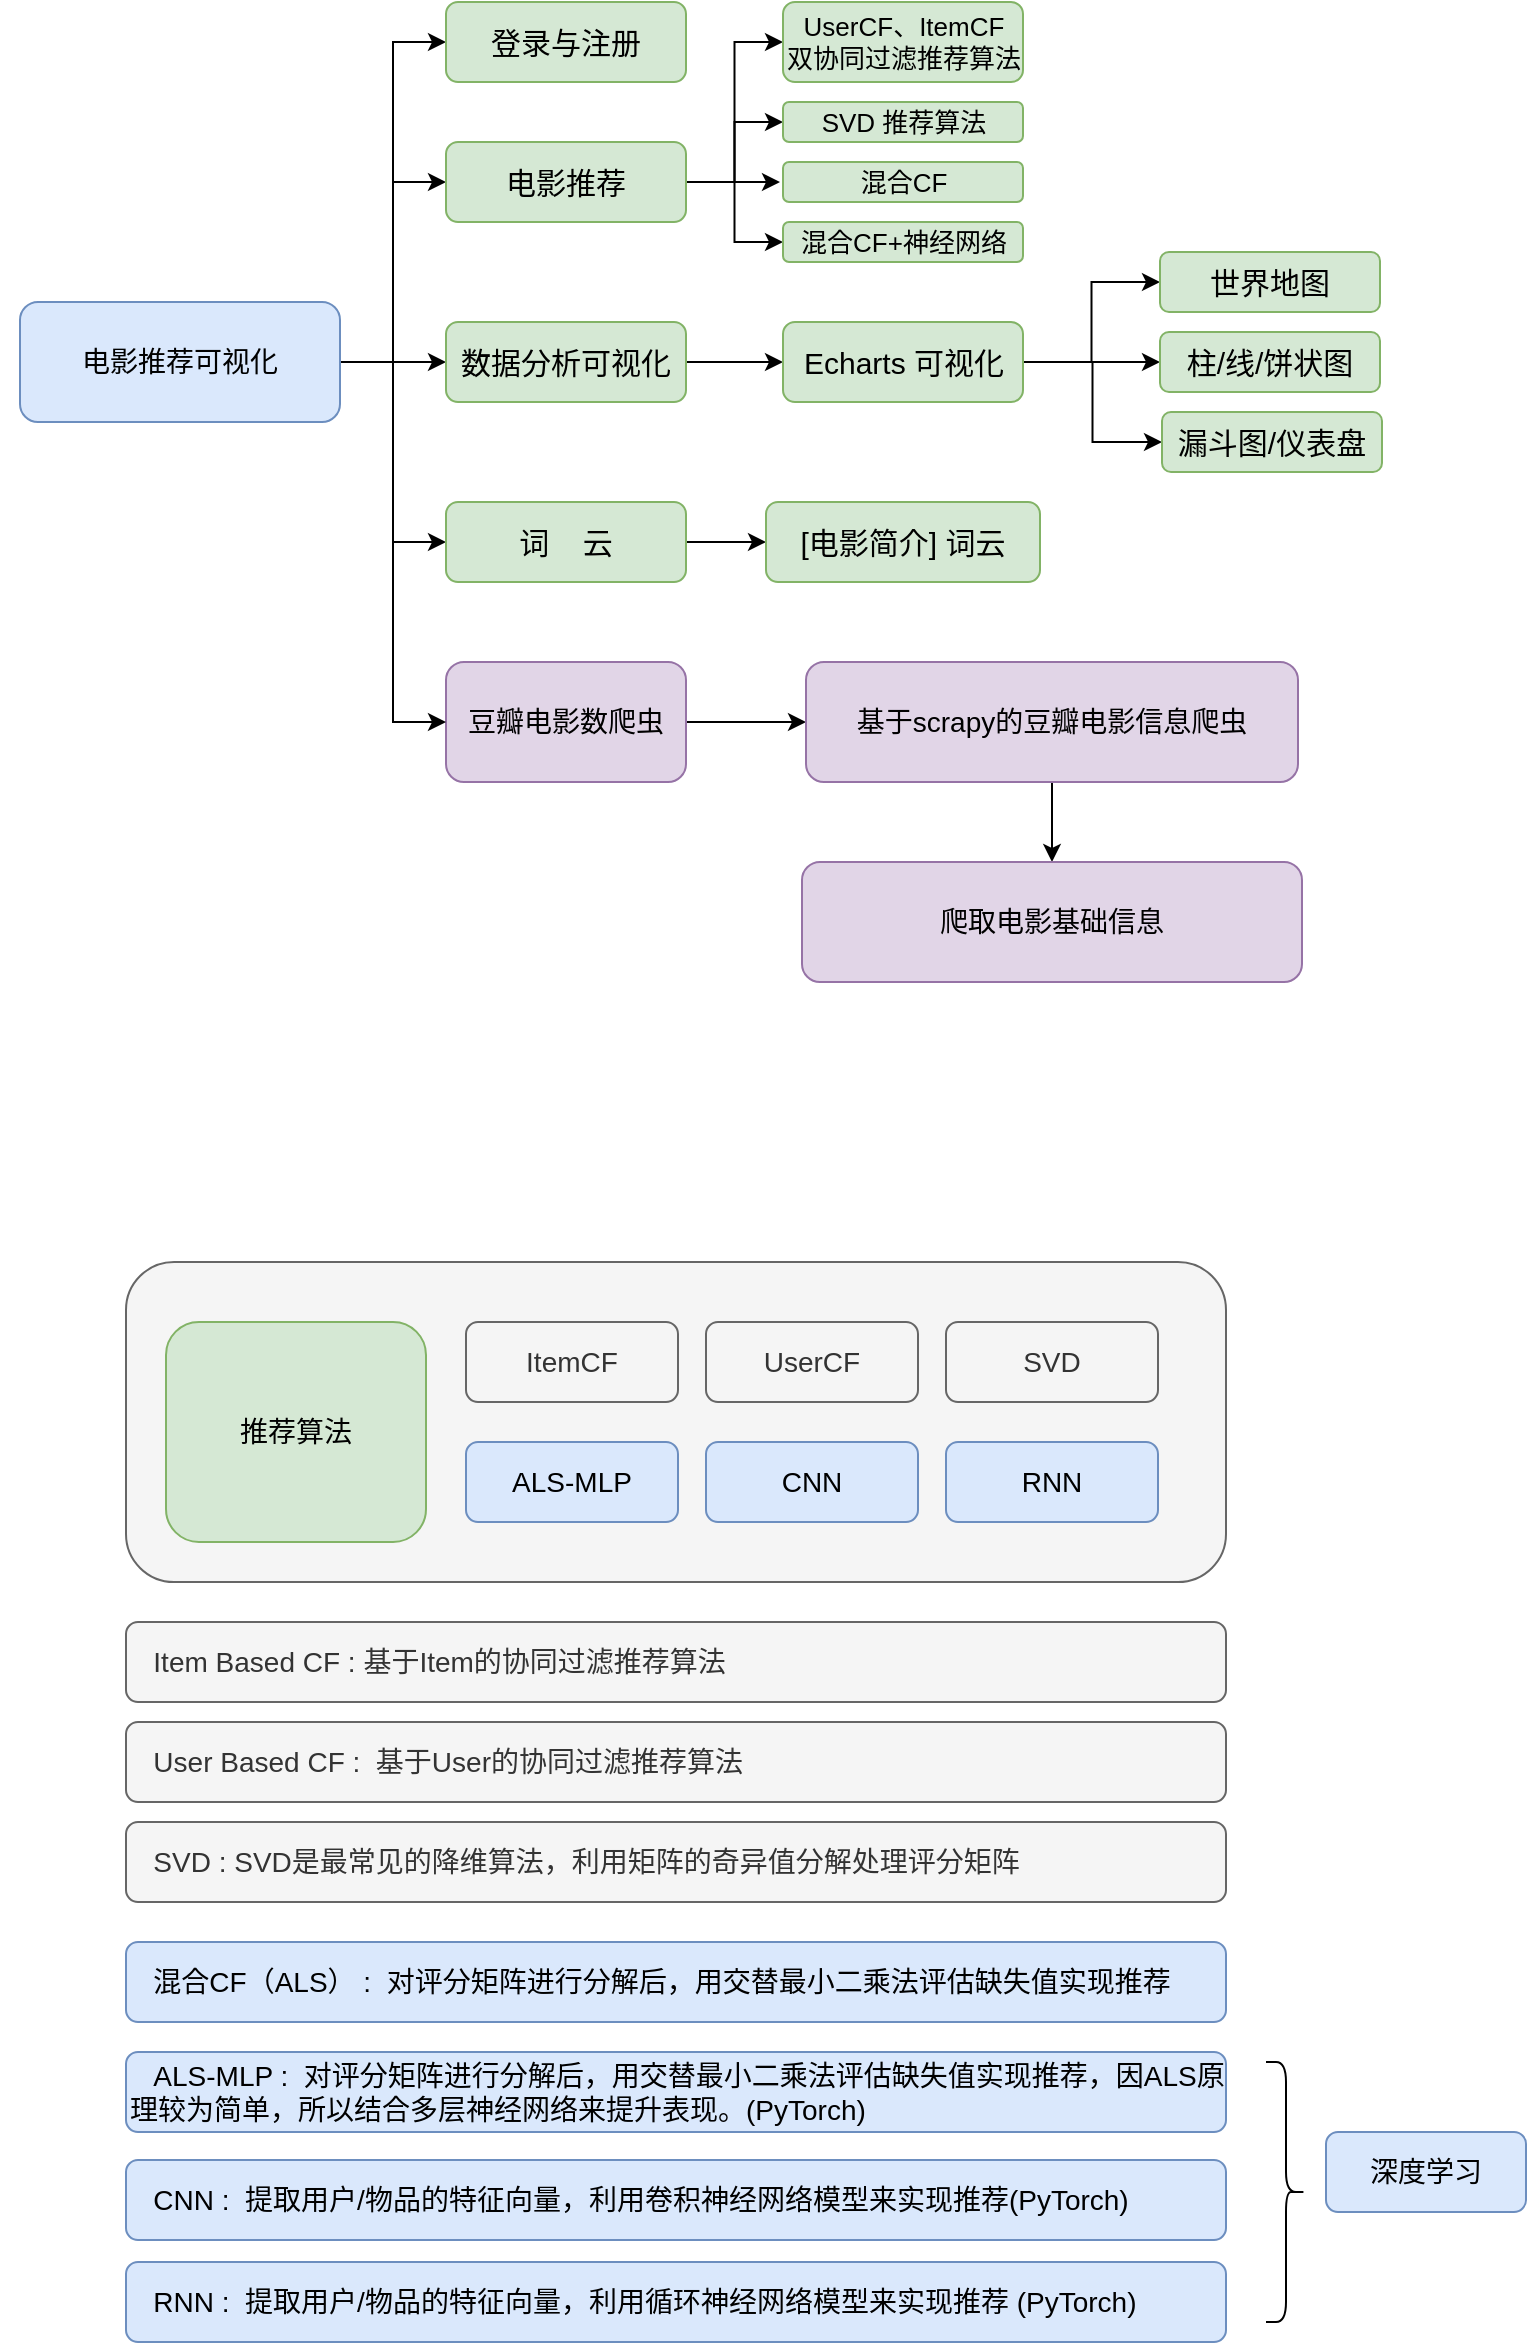 <mxfile version="20.2.7" type="github">
  <diagram id="VOp5mjlp2HQmrB3yNQmH" name="第 1 页">
    <mxGraphModel dx="1038" dy="579" grid="1" gridSize="10" guides="1" tooltips="1" connect="1" arrows="1" fold="1" page="1" pageScale="1" pageWidth="827" pageHeight="1169" math="0" shadow="0">
      <root>
        <mxCell id="0" />
        <mxCell id="1" parent="0" />
        <mxCell id="-aMOJ7WB9ZFkgqsZZZWB-4" style="edgeStyle=orthogonalEdgeStyle;rounded=0;orthogonalLoop=1;jettySize=auto;html=1;exitX=1;exitY=0.5;exitDx=0;exitDy=0;entryX=0;entryY=0.5;entryDx=0;entryDy=0;fontSize=14;" parent="1" source="-aMOJ7WB9ZFkgqsZZZWB-1" target="-aMOJ7WB9ZFkgqsZZZWB-2" edge="1">
          <mxGeometry relative="1" as="geometry" />
        </mxCell>
        <mxCell id="-aMOJ7WB9ZFkgqsZZZWB-1" value="豆瓣电影数爬虫" style="rounded=1;whiteSpace=wrap;html=1;fillColor=#e1d5e7;strokeColor=#9673a6;fontSize=14;" parent="1" vertex="1">
          <mxGeometry x="263" y="380" width="120" height="60" as="geometry" />
        </mxCell>
        <mxCell id="-aMOJ7WB9ZFkgqsZZZWB-5" style="edgeStyle=orthogonalEdgeStyle;rounded=0;orthogonalLoop=1;jettySize=auto;html=1;exitX=0.5;exitY=1;exitDx=0;exitDy=0;entryX=0.5;entryY=0;entryDx=0;entryDy=0;fontSize=14;" parent="1" source="-aMOJ7WB9ZFkgqsZZZWB-2" target="-aMOJ7WB9ZFkgqsZZZWB-3" edge="1">
          <mxGeometry relative="1" as="geometry" />
        </mxCell>
        <mxCell id="-aMOJ7WB9ZFkgqsZZZWB-2" value="基于scrapy的豆瓣电影信息爬虫" style="rounded=1;whiteSpace=wrap;html=1;fillColor=#e1d5e7;strokeColor=#9673a6;fontSize=14;" parent="1" vertex="1">
          <mxGeometry x="443" y="380" width="246" height="60" as="geometry" />
        </mxCell>
        <mxCell id="-aMOJ7WB9ZFkgqsZZZWB-3" value="爬取电影基础信息" style="rounded=1;whiteSpace=wrap;html=1;fillColor=#e1d5e7;strokeColor=#9673a6;fontSize=14;" parent="1" vertex="1">
          <mxGeometry x="441" y="480" width="250" height="60" as="geometry" />
        </mxCell>
        <mxCell id="-aMOJ7WB9ZFkgqsZZZWB-12" value="" style="rounded=1;whiteSpace=wrap;html=1;fontSize=14;fillColor=#f5f5f5;strokeColor=#666666;fontColor=#333333;" parent="1" vertex="1">
          <mxGeometry x="103" y="680" width="550" height="160" as="geometry" />
        </mxCell>
        <mxCell id="-aMOJ7WB9ZFkgqsZZZWB-6" value="推荐算法" style="rounded=1;whiteSpace=wrap;html=1;fontSize=14;fillColor=#d5e8d4;strokeColor=#82b366;" parent="1" vertex="1">
          <mxGeometry x="123" y="710" width="130" height="110" as="geometry" />
        </mxCell>
        <mxCell id="-aMOJ7WB9ZFkgqsZZZWB-7" value="ItemCF" style="rounded=1;whiteSpace=wrap;html=1;fontSize=14;fillColor=#f5f5f5;strokeColor=#666666;fontColor=#333333;" parent="1" vertex="1">
          <mxGeometry x="273" y="710" width="106" height="40" as="geometry" />
        </mxCell>
        <mxCell id="-aMOJ7WB9ZFkgqsZZZWB-10" value="UserCF" style="rounded=1;whiteSpace=wrap;html=1;fontSize=14;fillColor=#f5f5f5;strokeColor=#666666;fontColor=#333333;" parent="1" vertex="1">
          <mxGeometry x="393" y="710" width="106" height="40" as="geometry" />
        </mxCell>
        <mxCell id="-aMOJ7WB9ZFkgqsZZZWB-11" value="SVD" style="rounded=1;whiteSpace=wrap;html=1;fontSize=14;fillColor=#f5f5f5;strokeColor=#666666;fontColor=#333333;" parent="1" vertex="1">
          <mxGeometry x="513" y="710" width="106" height="40" as="geometry" />
        </mxCell>
        <mxCell id="-aMOJ7WB9ZFkgqsZZZWB-13" value="ALS-MLP" style="rounded=1;whiteSpace=wrap;html=1;fontSize=14;fillColor=#dae8fc;strokeColor=#6c8ebf;" parent="1" vertex="1">
          <mxGeometry x="273" y="770" width="106" height="40" as="geometry" />
        </mxCell>
        <mxCell id="-aMOJ7WB9ZFkgqsZZZWB-14" value="CNN" style="rounded=1;whiteSpace=wrap;html=1;fontSize=14;fillColor=#dae8fc;strokeColor=#6c8ebf;" parent="1" vertex="1">
          <mxGeometry x="393" y="770" width="106" height="40" as="geometry" />
        </mxCell>
        <mxCell id="-aMOJ7WB9ZFkgqsZZZWB-15" value="RNN" style="rounded=1;whiteSpace=wrap;html=1;fontSize=14;fillColor=#dae8fc;strokeColor=#6c8ebf;" parent="1" vertex="1">
          <mxGeometry x="513" y="770" width="106" height="40" as="geometry" />
        </mxCell>
        <mxCell id="-aMOJ7WB9ZFkgqsZZZWB-16" value="&amp;nbsp; &amp;nbsp;Item Based CF : 基于Item的协同过滤推荐算法&amp;nbsp;" style="rounded=1;whiteSpace=wrap;html=1;fontSize=14;fillColor=#f5f5f5;strokeColor=#666666;fontColor=#333333;align=left;" parent="1" vertex="1">
          <mxGeometry x="103" y="860" width="550" height="40" as="geometry" />
        </mxCell>
        <mxCell id="-aMOJ7WB9ZFkgqsZZZWB-17" value="&amp;nbsp; &amp;nbsp;User Based CF :&amp;nbsp; 基于User的协同过滤推荐算法" style="rounded=1;whiteSpace=wrap;html=1;fontSize=14;fillColor=#f5f5f5;strokeColor=#666666;fontColor=#333333;align=left;" parent="1" vertex="1">
          <mxGeometry x="103" y="910" width="550" height="40" as="geometry" />
        </mxCell>
        <mxCell id="-aMOJ7WB9ZFkgqsZZZWB-18" value="&amp;nbsp; &amp;nbsp;SVD : SVD是最常见的降维算法，利用矩阵的奇异值分解处理评分矩阵" style="rounded=1;whiteSpace=wrap;html=1;fontSize=14;fillColor=#f5f5f5;strokeColor=#666666;fontColor=#333333;align=left;" parent="1" vertex="1">
          <mxGeometry x="103" y="960" width="550" height="40" as="geometry" />
        </mxCell>
        <mxCell id="-aMOJ7WB9ZFkgqsZZZWB-19" value="&amp;nbsp; &amp;nbsp;ALS-MLP :&amp;nbsp; 对评分矩阵进行分解后，用交替最小二乘法评估缺失值实现推荐，因ALS原理较为简单，所以结合多层神经网络来提升表现。(PyTorch)" style="rounded=1;whiteSpace=wrap;html=1;fontSize=14;fillColor=#dae8fc;strokeColor=#6c8ebf;align=left;" parent="1" vertex="1">
          <mxGeometry x="103" y="1075" width="550" height="40" as="geometry" />
        </mxCell>
        <mxCell id="-aMOJ7WB9ZFkgqsZZZWB-20" value="&amp;nbsp; &amp;nbsp;CNN :&amp;nbsp; 提取用户/物品的特征向量，利用卷积神经网络模型来实现推荐(PyTorch)" style="rounded=1;whiteSpace=wrap;html=1;fontSize=14;fillColor=#dae8fc;strokeColor=#6c8ebf;align=left;" parent="1" vertex="1">
          <mxGeometry x="103" y="1129" width="550" height="40" as="geometry" />
        </mxCell>
        <mxCell id="-aMOJ7WB9ZFkgqsZZZWB-21" value="&amp;nbsp; &amp;nbsp;RNN :&amp;nbsp; 提取用户/物品的特征向量，利用循环神经网络模型来实现推荐 (PyTorch)" style="rounded=1;whiteSpace=wrap;html=1;fontSize=14;fillColor=#dae8fc;strokeColor=#6c8ebf;align=left;" parent="1" vertex="1">
          <mxGeometry x="103" y="1180" width="550" height="40" as="geometry" />
        </mxCell>
        <mxCell id="-aMOJ7WB9ZFkgqsZZZWB-22" value="" style="shape=curlyBracket;whiteSpace=wrap;html=1;rounded=1;flipH=1;fontSize=14;" parent="1" vertex="1">
          <mxGeometry x="673" y="1080" width="20" height="130" as="geometry" />
        </mxCell>
        <mxCell id="-aMOJ7WB9ZFkgqsZZZWB-23" value="深度学习" style="rounded=1;whiteSpace=wrap;html=1;fontSize=14;fillColor=#dae8fc;strokeColor=#6c8ebf;align=center;" parent="1" vertex="1">
          <mxGeometry x="703" y="1115" width="100" height="40" as="geometry" />
        </mxCell>
        <mxCell id="-aMOJ7WB9ZFkgqsZZZWB-51" style="edgeStyle=orthogonalEdgeStyle;rounded=0;orthogonalLoop=1;jettySize=auto;html=1;exitX=1;exitY=0.5;exitDx=0;exitDy=0;entryX=0;entryY=0.5;entryDx=0;entryDy=0;fontSize=13;" parent="1" source="-aMOJ7WB9ZFkgqsZZZWB-25" target="-aMOJ7WB9ZFkgqsZZZWB-35" edge="1">
          <mxGeometry relative="1" as="geometry" />
        </mxCell>
        <mxCell id="-aMOJ7WB9ZFkgqsZZZWB-52" style="edgeStyle=orthogonalEdgeStyle;rounded=0;orthogonalLoop=1;jettySize=auto;html=1;exitX=1;exitY=0.5;exitDx=0;exitDy=0;entryX=0;entryY=0.5;entryDx=0;entryDy=0;fontSize=13;" parent="1" source="-aMOJ7WB9ZFkgqsZZZWB-25" target="-aMOJ7WB9ZFkgqsZZZWB-39" edge="1">
          <mxGeometry relative="1" as="geometry" />
        </mxCell>
        <mxCell id="-aMOJ7WB9ZFkgqsZZZWB-53" style="edgeStyle=orthogonalEdgeStyle;rounded=0;orthogonalLoop=1;jettySize=auto;html=1;exitX=1;exitY=0.5;exitDx=0;exitDy=0;entryX=0;entryY=0.5;entryDx=0;entryDy=0;fontSize=13;" parent="1" source="-aMOJ7WB9ZFkgqsZZZWB-25" target="-aMOJ7WB9ZFkgqsZZZWB-36" edge="1">
          <mxGeometry relative="1" as="geometry" />
        </mxCell>
        <mxCell id="-aMOJ7WB9ZFkgqsZZZWB-55" style="edgeStyle=orthogonalEdgeStyle;rounded=0;orthogonalLoop=1;jettySize=auto;html=1;exitX=1;exitY=0.5;exitDx=0;exitDy=0;entryX=0;entryY=0.5;entryDx=0;entryDy=0;fontSize=13;" parent="1" source="-aMOJ7WB9ZFkgqsZZZWB-25" target="-aMOJ7WB9ZFkgqsZZZWB-37" edge="1">
          <mxGeometry relative="1" as="geometry" />
        </mxCell>
        <mxCell id="0jEX740wsoMFDmwRTyFC-14" style="edgeStyle=orthogonalEdgeStyle;rounded=0;orthogonalLoop=1;jettySize=auto;html=1;exitX=1;exitY=0.5;exitDx=0;exitDy=0;entryX=0;entryY=0.5;entryDx=0;entryDy=0;" edge="1" parent="1" source="-aMOJ7WB9ZFkgqsZZZWB-25" target="-aMOJ7WB9ZFkgqsZZZWB-1">
          <mxGeometry relative="1" as="geometry" />
        </mxCell>
        <mxCell id="-aMOJ7WB9ZFkgqsZZZWB-25" value="电影推荐可视化" style="rounded=1;whiteSpace=wrap;html=1;fontSize=14;fillColor=#dae8fc;strokeColor=#6c8ebf;" parent="1" vertex="1">
          <mxGeometry x="50" y="200" width="160" height="60" as="geometry" />
        </mxCell>
        <mxCell id="-aMOJ7WB9ZFkgqsZZZWB-35" value="登录与注册" style="rounded=1;whiteSpace=wrap;html=1;fontSize=15;fillColor=#d5e8d4;strokeColor=#82b366;" parent="1" vertex="1">
          <mxGeometry x="263" y="50" width="120" height="40" as="geometry" />
        </mxCell>
        <mxCell id="-aMOJ7WB9ZFkgqsZZZWB-59" style="edgeStyle=orthogonalEdgeStyle;rounded=0;orthogonalLoop=1;jettySize=auto;html=1;exitX=1;exitY=0.5;exitDx=0;exitDy=0;entryX=0;entryY=0.5;entryDx=0;entryDy=0;fontSize=13;" parent="1" source="-aMOJ7WB9ZFkgqsZZZWB-36" target="-aMOJ7WB9ZFkgqsZZZWB-44" edge="1">
          <mxGeometry relative="1" as="geometry" />
        </mxCell>
        <mxCell id="-aMOJ7WB9ZFkgqsZZZWB-36" value="数据分析可视化" style="rounded=1;whiteSpace=wrap;html=1;fontSize=15;fillColor=#d5e8d4;strokeColor=#82b366;" parent="1" vertex="1">
          <mxGeometry x="263" y="210" width="120" height="40" as="geometry" />
        </mxCell>
        <mxCell id="-aMOJ7WB9ZFkgqsZZZWB-61" style="edgeStyle=orthogonalEdgeStyle;rounded=0;orthogonalLoop=1;jettySize=auto;html=1;exitX=1;exitY=0.5;exitDx=0;exitDy=0;entryX=0;entryY=0.5;entryDx=0;entryDy=0;fontSize=13;" parent="1" source="-aMOJ7WB9ZFkgqsZZZWB-37" target="-aMOJ7WB9ZFkgqsZZZWB-38" edge="1">
          <mxGeometry relative="1" as="geometry" />
        </mxCell>
        <mxCell id="-aMOJ7WB9ZFkgqsZZZWB-37" value="词&amp;nbsp; &amp;nbsp; 云" style="rounded=1;whiteSpace=wrap;html=1;fontSize=15;fillColor=#d5e8d4;strokeColor=#82b366;" parent="1" vertex="1">
          <mxGeometry x="263" y="300" width="120" height="40" as="geometry" />
        </mxCell>
        <mxCell id="-aMOJ7WB9ZFkgqsZZZWB-38" value="[电影简介] 词云" style="rounded=1;whiteSpace=wrap;html=1;fontSize=15;fillColor=#d5e8d4;strokeColor=#82b366;" parent="1" vertex="1">
          <mxGeometry x="423" y="300" width="137" height="40" as="geometry" />
        </mxCell>
        <mxCell id="-aMOJ7WB9ZFkgqsZZZWB-57" style="edgeStyle=orthogonalEdgeStyle;rounded=0;orthogonalLoop=1;jettySize=auto;html=1;exitX=1;exitY=0.5;exitDx=0;exitDy=0;entryX=0;entryY=0.5;entryDx=0;entryDy=0;fontSize=13;" parent="1" source="-aMOJ7WB9ZFkgqsZZZWB-39" target="-aMOJ7WB9ZFkgqsZZZWB-41" edge="1">
          <mxGeometry relative="1" as="geometry" />
        </mxCell>
        <mxCell id="-aMOJ7WB9ZFkgqsZZZWB-58" style="edgeStyle=orthogonalEdgeStyle;rounded=0;orthogonalLoop=1;jettySize=auto;html=1;exitX=1;exitY=0.5;exitDx=0;exitDy=0;entryX=0;entryY=0.5;entryDx=0;entryDy=0;fontSize=13;" parent="1" source="-aMOJ7WB9ZFkgqsZZZWB-39" target="-aMOJ7WB9ZFkgqsZZZWB-43" edge="1">
          <mxGeometry relative="1" as="geometry" />
        </mxCell>
        <mxCell id="0jEX740wsoMFDmwRTyFC-12" style="edgeStyle=orthogonalEdgeStyle;rounded=0;orthogonalLoop=1;jettySize=auto;html=1;exitX=1;exitY=0.5;exitDx=0;exitDy=0;" edge="1" parent="1" source="-aMOJ7WB9ZFkgqsZZZWB-39">
          <mxGeometry relative="1" as="geometry">
            <mxPoint x="430" y="140" as="targetPoint" />
          </mxGeometry>
        </mxCell>
        <mxCell id="0jEX740wsoMFDmwRTyFC-13" style="edgeStyle=orthogonalEdgeStyle;rounded=0;orthogonalLoop=1;jettySize=auto;html=1;exitX=1;exitY=0.5;exitDx=0;exitDy=0;entryX=0;entryY=0.5;entryDx=0;entryDy=0;" edge="1" parent="1" source="-aMOJ7WB9ZFkgqsZZZWB-39" target="0jEX740wsoMFDmwRTyFC-11">
          <mxGeometry relative="1" as="geometry" />
        </mxCell>
        <mxCell id="-aMOJ7WB9ZFkgqsZZZWB-39" value="电影推荐" style="rounded=1;whiteSpace=wrap;html=1;fontSize=15;fillColor=#d5e8d4;strokeColor=#82b366;" parent="1" vertex="1">
          <mxGeometry x="263" y="120" width="120" height="40" as="geometry" />
        </mxCell>
        <mxCell id="-aMOJ7WB9ZFkgqsZZZWB-41" value="UserCF、ItemCF&lt;br&gt;双协同过滤推荐算法" style="rounded=1;whiteSpace=wrap;html=1;fontSize=13;fillColor=#d5e8d4;strokeColor=#82b366;" parent="1" vertex="1">
          <mxGeometry x="431.5" y="50" width="120" height="40" as="geometry" />
        </mxCell>
        <mxCell id="-aMOJ7WB9ZFkgqsZZZWB-43" value="SVD 推荐算法" style="rounded=1;whiteSpace=wrap;html=1;fontSize=13;fillColor=#d5e8d4;strokeColor=#82b366;" parent="1" vertex="1">
          <mxGeometry x="431.5" y="100" width="120" height="20" as="geometry" />
        </mxCell>
        <mxCell id="-aMOJ7WB9ZFkgqsZZZWB-62" style="edgeStyle=orthogonalEdgeStyle;rounded=0;orthogonalLoop=1;jettySize=auto;html=1;exitX=1;exitY=0.5;exitDx=0;exitDy=0;entryX=0;entryY=0.5;entryDx=0;entryDy=0;fontSize=13;" parent="1" source="-aMOJ7WB9ZFkgqsZZZWB-44" target="-aMOJ7WB9ZFkgqsZZZWB-45" edge="1">
          <mxGeometry relative="1" as="geometry" />
        </mxCell>
        <mxCell id="-aMOJ7WB9ZFkgqsZZZWB-63" style="edgeStyle=orthogonalEdgeStyle;rounded=0;orthogonalLoop=1;jettySize=auto;html=1;exitX=1;exitY=0.5;exitDx=0;exitDy=0;entryX=0;entryY=0.5;entryDx=0;entryDy=0;fontSize=13;" parent="1" source="-aMOJ7WB9ZFkgqsZZZWB-44" target="-aMOJ7WB9ZFkgqsZZZWB-46" edge="1">
          <mxGeometry relative="1" as="geometry" />
        </mxCell>
        <mxCell id="-aMOJ7WB9ZFkgqsZZZWB-64" style="edgeStyle=orthogonalEdgeStyle;rounded=0;orthogonalLoop=1;jettySize=auto;html=1;exitX=1;exitY=0.5;exitDx=0;exitDy=0;entryX=0;entryY=0.5;entryDx=0;entryDy=0;fontSize=13;" parent="1" source="-aMOJ7WB9ZFkgqsZZZWB-44" target="-aMOJ7WB9ZFkgqsZZZWB-47" edge="1">
          <mxGeometry relative="1" as="geometry" />
        </mxCell>
        <mxCell id="-aMOJ7WB9ZFkgqsZZZWB-44" value="Echarts 可视化" style="rounded=1;whiteSpace=wrap;html=1;fontSize=15;fillColor=#d5e8d4;strokeColor=#82b366;" parent="1" vertex="1">
          <mxGeometry x="431.5" y="210" width="120" height="40" as="geometry" />
        </mxCell>
        <mxCell id="-aMOJ7WB9ZFkgqsZZZWB-45" value="世界地图" style="rounded=1;whiteSpace=wrap;html=1;fontSize=15;fillColor=#d5e8d4;strokeColor=#82b366;" parent="1" vertex="1">
          <mxGeometry x="620" y="175" width="110" height="30" as="geometry" />
        </mxCell>
        <mxCell id="-aMOJ7WB9ZFkgqsZZZWB-46" value="柱/线/饼状图" style="rounded=1;whiteSpace=wrap;html=1;fontSize=15;fillColor=#d5e8d4;strokeColor=#82b366;" parent="1" vertex="1">
          <mxGeometry x="620" y="215" width="110" height="30" as="geometry" />
        </mxCell>
        <mxCell id="-aMOJ7WB9ZFkgqsZZZWB-47" value="漏斗图/仪表盘" style="rounded=1;whiteSpace=wrap;html=1;fontSize=15;fillColor=#d5e8d4;strokeColor=#82b366;" parent="1" vertex="1">
          <mxGeometry x="621" y="255" width="110" height="30" as="geometry" />
        </mxCell>
        <mxCell id="0jEX740wsoMFDmwRTyFC-1" value="&amp;nbsp; &amp;nbsp;混合CF（ALS） :&amp;nbsp; 对评分矩阵进行分解后，用交替最小二乘法评估缺失值实现推荐" style="rounded=1;whiteSpace=wrap;html=1;fontSize=14;fillColor=#dae8fc;strokeColor=#6c8ebf;align=left;" vertex="1" parent="1">
          <mxGeometry x="103" y="1020" width="550" height="40" as="geometry" />
        </mxCell>
        <mxCell id="0jEX740wsoMFDmwRTyFC-2" value="" style="shape=image;html=1;verticalAlign=top;verticalLabelPosition=bottom;labelBackgroundColor=#ffffff;imageAspect=0;aspect=fixed;image=https://cdn1.iconfinder.com/data/icons/CrystalClear/128x128/actions/button_ok.png" vertex="1" parent="1">
          <mxGeometry x="40" y="860" width="48" height="48" as="geometry" />
        </mxCell>
        <mxCell id="0jEX740wsoMFDmwRTyFC-3" value="" style="shape=image;html=1;verticalAlign=top;verticalLabelPosition=bottom;labelBackgroundColor=#ffffff;imageAspect=0;aspect=fixed;image=https://cdn1.iconfinder.com/data/icons/CrystalClear/128x128/actions/button_ok.png" vertex="1" parent="1">
          <mxGeometry x="40" y="908" width="48" height="48" as="geometry" />
        </mxCell>
        <mxCell id="0jEX740wsoMFDmwRTyFC-4" value="" style="shape=image;html=1;verticalAlign=top;verticalLabelPosition=bottom;labelBackgroundColor=#ffffff;imageAspect=0;aspect=fixed;image=https://cdn1.iconfinder.com/data/icons/CrystalClear/128x128/actions/button_ok.png" vertex="1" parent="1">
          <mxGeometry x="40" y="960" width="48" height="48" as="geometry" />
        </mxCell>
        <mxCell id="0jEX740wsoMFDmwRTyFC-5" value="" style="shape=image;html=1;verticalAlign=top;verticalLabelPosition=bottom;labelBackgroundColor=#ffffff;imageAspect=0;aspect=fixed;image=https://cdn1.iconfinder.com/data/icons/CrystalClear/128x128/actions/button_ok.png" vertex="1" parent="1">
          <mxGeometry x="40" y="1016" width="48" height="48" as="geometry" />
        </mxCell>
        <mxCell id="0jEX740wsoMFDmwRTyFC-7" value="" style="shape=image;html=1;verticalAlign=top;verticalLabelPosition=bottom;labelBackgroundColor=#ffffff;imageAspect=0;aspect=fixed;image=https://cdn1.iconfinder.com/data/icons/CrystalClear/128x128/actions/button_ok.png" vertex="1" parent="1">
          <mxGeometry x="40" y="1070" width="48" height="48" as="geometry" />
        </mxCell>
        <mxCell id="0jEX740wsoMFDmwRTyFC-8" value="混合CF" style="rounded=1;whiteSpace=wrap;html=1;fontSize=13;fillColor=#d5e8d4;strokeColor=#82b366;" vertex="1" parent="1">
          <mxGeometry x="431.5" y="130" width="120" height="20" as="geometry" />
        </mxCell>
        <mxCell id="0jEX740wsoMFDmwRTyFC-11" value="混合CF+神经网络" style="rounded=1;whiteSpace=wrap;html=1;fontSize=13;fillColor=#d5e8d4;strokeColor=#82b366;" vertex="1" parent="1">
          <mxGeometry x="431.5" y="160" width="120" height="20" as="geometry" />
        </mxCell>
      </root>
    </mxGraphModel>
  </diagram>
</mxfile>
